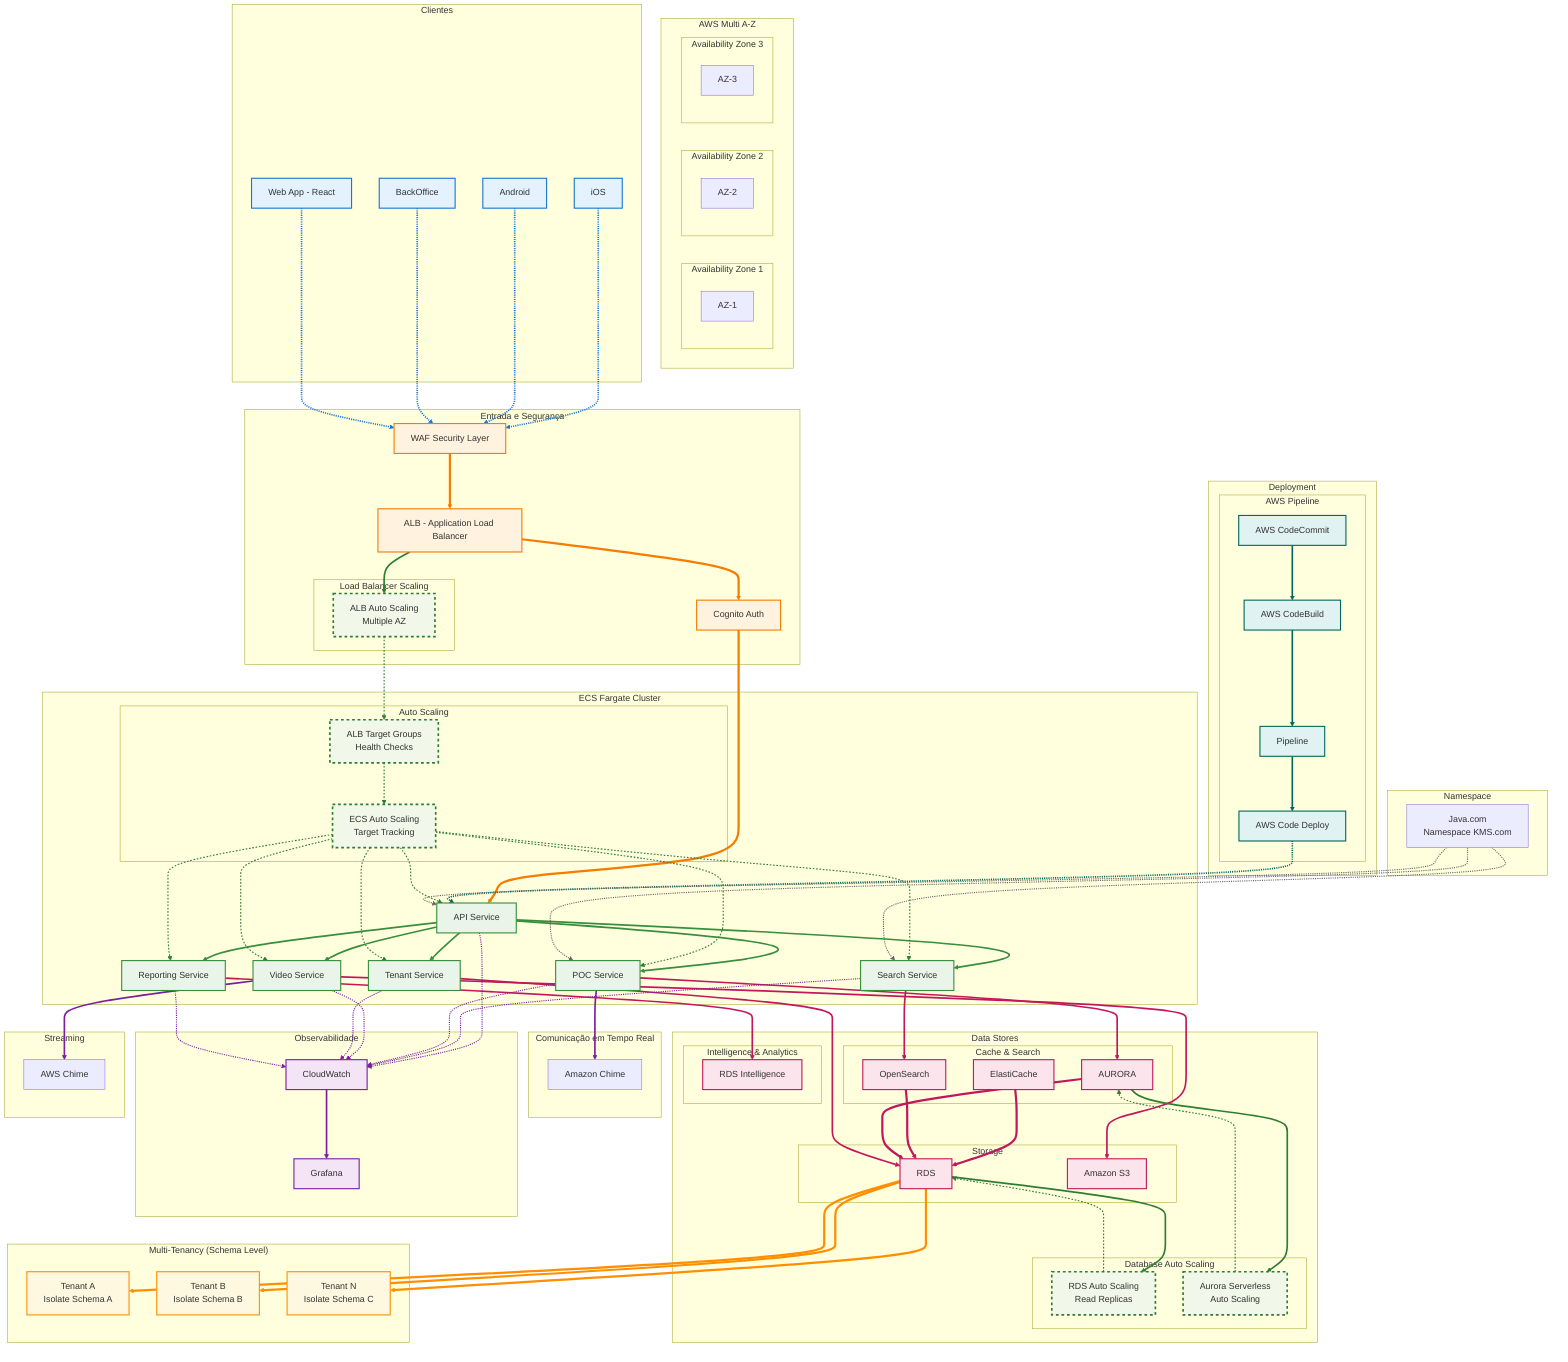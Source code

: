 graph TB
    %% Multi-AZ Deployment Layer
    subgraph "AWS Multi A-Z"
        subgraph AZ1["Availability Zone 1"]
            AZ1_LABEL[AZ-1]
        end
        subgraph AZ2["Availability Zone 2"]
            AZ2_LABEL[AZ-2]
        end
        subgraph AZ3["Availability Zone 3"]
            AZ3_LABEL[AZ-3]
        end
    end

    %% Client Applications
    subgraph "Clientes"
        IOS[iOS]
        ANDROID[Android]
        BACKOFFICE[BackOffice]
        WEBAPP[Web App - React]
    end

    %% CI/CD Pipeline
    subgraph "Deployment"
        subgraph "AWS Pipeline"
            CODECOMMIT[AWS CodeCommit]
            CODEBUILD[AWS CodeBuild]
            CODEDEPLOY[AWS Code Deploy]
            PIPELINE[Pipeline]
        end
    end

    %% Load Balancer and Security
    subgraph "Entrada e Segurança"
        WAF[WAF Security Layer]
        ALB[ALB - Application Load Balancer]
        COGNITO[Cognito Auth]
        
        subgraph "Load Balancer Scaling"
            ALB_AUTOSCALING[ALB Auto Scaling<br/>Multiple AZ]
        end
    end

    %% Namespace and Service Discovery
    subgraph "Namespace"
        NAMESPACE[Java.com<br/>Namespace KMS.com]
    end

    %% ECS Fargate Cluster
    subgraph "ECS Fargate Cluster"
        APISERVICE[API Service]
        SEARCHSERVICE[Search Service]
        DOCSERVICE[POC Service]
        VIDEOSERVICE[Video Service]
        TENANTSERVICE[Tenant Service]
        REPORTINGSERVICE[Reporting Service]
        
        subgraph "Auto Scaling"
            ECS_AUTOSCALING[ECS Auto Scaling<br/>Target Tracking]
            ALB_SCALING[ALB Target Groups<br/>Health Checks]
        end
    end

    %% Communication Services
    subgraph "Comunicação em Tempo Real"
        CHIME[Amazon Chime]
    end

    %% Data Layer
    subgraph "Data Stores"
        subgraph "Cache & Search"
            ELASTICACHE[ElastiCache]
            OPENSEARCH[OpenSearch]
            AURORA[AURORA]
        end
        
        subgraph "Storage"
            RDS[RDS]
            S3[Amazon S3]
        end
        
        subgraph "Intelligence & Analytics"
            RDSINTELL[RDS Intelligence]
        end
        
        subgraph "Database Auto Scaling"
            RDS_AUTOSCALING[RDS Auto Scaling<br/>Read Replicas]
            AURORA_AUTOSCALING[Aurora Serverless<br/>Auto Scaling]
        end
    end

    %% Observability
    subgraph "Observabilidade"
        CLOUDWATCH[CloudWatch]
        GRAFANA[Grafana]
    end

    %% Streaming
    subgraph "Streaming"
        CHIMESTREAM[AWS Chime]
    end

    %% Multi-Tenancy Schema Level
    subgraph "Multi-Tenancy (Schema Level)"
        TENANT1[Tenant A<br/>Isolate Schema A]
        TENANT2[Tenant B<br/>Isolate Schema B]
        TENANT3[Tenant N<br/>Isolate Schema C]
    end

    %% Client Connections
    IOS -.-> WAF
    ANDROID -.-> WAF
    BACKOFFICE -.-> WAF
    WEBAPP -.-> WAF

    %% Security Flow
    WAF ==> ALB
    ALB ==> COGNITO
    COGNITO ==> APISERVICE

    %% CI/CD Flow
    CODECOMMIT --> CODEBUILD
    CODEBUILD --> PIPELINE
    PIPELINE --> CODEDEPLOY
    CODEDEPLOY -.-> APISERVICE

    %% Service Mesh
    APISERVICE --> SEARCHSERVICE
    APISERVICE --> DOCSERVICE
    APISERVICE --> VIDEOSERVICE
    APISERVICE --> TENANTSERVICE
    APISERVICE --> REPORTINGSERVICE

    %% Auto Scaling Connections
    ECS_AUTOSCALING -.-> APISERVICE
    ECS_AUTOSCALING -.-> SEARCHSERVICE
    ECS_AUTOSCALING -.-> DOCSERVICE
    ECS_AUTOSCALING -.-> VIDEOSERVICE
    ECS_AUTOSCALING -.-> TENANTSERVICE
    ECS_AUTOSCALING -.-> REPORTINGSERVICE
    
    ALB_SCALING -.-> ECS_AUTOSCALING
    ALB --> ALB_AUTOSCALING
    ALB_AUTOSCALING -.-> ALB_SCALING

    %% Service Discovery
    NAMESPACE -.-> APISERVICE
    NAMESPACE -.-> SEARCHSERVICE
    NAMESPACE -.-> DOCSERVICE

    %% Real-time Communication
    DOCSERVICE ==> CHIME
    VIDEOSERVICE ==> CHIMESTREAM

    %% Data Connections
    ELASTICACHE ==> RDS
    OPENSEARCH ==> RDS
    AURORA ==> RDS

    SEARCHSERVICE ==> OPENSEARCH
    DOCSERVICE ==> AURORA
    VIDEOSERVICE ==> S3
    TENANTSERVICE ==> RDS
    REPORTINGSERVICE ==> RDSINTELL

    %% Database Auto Scaling Connections
    RDS --> RDS_AUTOSCALING
    AURORA --> AURORA_AUTOSCALING
    RDS_AUTOSCALING -.-> RDS
    AURORA_AUTOSCALING -.-> AURORA

    %% Multi-tenancy
    RDS ==> TENANT1
    RDS ==> TENANT2
    RDS ==> TENANT3

    %% Observability
    APISERVICE -.-> CLOUDWATCH
    SEARCHSERVICE -.-> CLOUDWATCH
    DOCSERVICE -.-> CLOUDWATCH
    VIDEOSERVICE -.-> CLOUDWATCH
    TENANTSERVICE -.-> CLOUDWATCH
    REPORTINGSERVICE -.-> CLOUDWATCH
    
    CLOUDWATCH --> GRAFANA

    %% Styling
    classDef clientStyle fill:#e3f2fd,stroke:#1976d2,stroke-width:2px
    classDef securityStyle fill:#fff3e0,stroke:#f57c00,stroke-width:2px
    classDef serviceStyle fill:#e8f5e8,stroke:#388e3c,stroke-width:2px
    classDef dataStyle fill:#fce4ec,stroke:#c2185b,stroke-width:2px
    classDef observeStyle fill:#f3e5f5,stroke:#7b1fa2,stroke-width:2px
    classDef cicdStyle fill:#e0f2f1,stroke:#00695c,stroke-width:2px
    classDef tenantStyle fill:#fff8e1,stroke:#ff8f00,stroke-width:2px
    classDef scalingStyle fill:#f1f8e9,stroke:#2e7d32,stroke-width:3px,stroke-dasharray: 5 5

    class IOS,ANDROID,BACKOFFICE,WEBAPP clientStyle
    class WAF,ALB,COGNITO securityStyle
    class APISERVICE,SEARCHSERVICE,DOCSERVICE,VIDEOSERVICE,TENANTSERVICE,REPORTINGSERVICE serviceStyle
    class ELASTICACHE,OPENSEARCH,AURORA,RDS,S3,RDSINTELL dataStyle
    class CLOUDWATCH,GRAFANA observeStyle
    class CODECOMMIT,CODEBUILD,CODEDEPLOY,PIPELINE cicdStyle
    class TENANT1,TENANT2,TENANT3 tenantStyle
    class ECS_AUTOSCALING,ALB_SCALING,ALB_AUTOSCALING,RDS_AUTOSCALING,AURORA_AUTOSCALING scalingStyle

    %% Link Styles (Colored Arrows)
    %% Client to Security (Blue to Orange)
    linkStyle 0 stroke:#1976d2,stroke-width:3px
    linkStyle 1 stroke:#1976d2,stroke-width:3px
    linkStyle 2 stroke:#1976d2,stroke-width:3px
    linkStyle 3 stroke:#1976d2,stroke-width:3px
    
    %% Security Flow (Orange)
    linkStyle 4 stroke:#f57c00,stroke-width:4px
    linkStyle 5 stroke:#f57c00,stroke-width:4px
    linkStyle 6 stroke:#f57c00,stroke-width:4px
    
    %% CI/CD Flow (Teal)
    linkStyle 7 stroke:#00695c,stroke-width:3px
    linkStyle 8 stroke:#00695c,stroke-width:3px
    linkStyle 9 stroke:#00695c,stroke-width:3px
    linkStyle 10 stroke:#00695c,stroke-width:3px
    
    %% Service Mesh (Green)
    linkStyle 11 stroke:#388e3c,stroke-width:3px
    linkStyle 12 stroke:#388e3c,stroke-width:3px
    linkStyle 13 stroke:#388e3c,stroke-width:3px
    linkStyle 14 stroke:#388e3c,stroke-width:3px
    linkStyle 15 stroke:#388e3c,stroke-width:3px
    
    %% Auto Scaling Connections (Light Green)
    linkStyle 16 stroke:#2e7d32,stroke-width:2px,stroke-dasharray: 3 3
    linkStyle 17 stroke:#2e7d32,stroke-width:2px,stroke-dasharray: 3 3
    linkStyle 18 stroke:#2e7d32,stroke-width:2px,stroke-dasharray: 3 3
    linkStyle 19 stroke:#2e7d32,stroke-width:2px,stroke-dasharray: 3 3
    linkStyle 20 stroke:#2e7d32,stroke-width:2px,stroke-dasharray: 3 3
    linkStyle 21 stroke:#2e7d32,stroke-width:2px,stroke-dasharray: 3 3
    linkStyle 22 stroke:#2e7d32,stroke-width:2px,stroke-dasharray: 3 3
    linkStyle 23 stroke:#2e7d32,stroke-width:3px
    linkStyle 24 stroke:#2e7d32,stroke-width:2px,stroke-dasharray: 3 3
    
    %% Service Discovery (Gray)
    linkStyle 25 stroke:#666,stroke-width:2px
    linkStyle 26 stroke:#666,stroke-width:2px
    linkStyle 27 stroke:#666,stroke-width:2px
    
    %% Real-time Communication (Purple)
    linkStyle 28 stroke:#7b1fa2,stroke-width:3px
    linkStyle 29 stroke:#7b1fa2,stroke-width:3px
    
    %% Data Connections (Pink)
    linkStyle 30 stroke:#c2185b,stroke-width:4px
    linkStyle 31 stroke:#c2185b,stroke-width:4px
    linkStyle 32 stroke:#c2185b,stroke-width:4px
    linkStyle 33 stroke:#c2185b,stroke-width:3px
    linkStyle 34 stroke:#c2185b,stroke-width:3px
    linkStyle 35 stroke:#c2185b,stroke-width:3px
    linkStyle 36 stroke:#c2185b,stroke-width:3px
    linkStyle 37 stroke:#c2185b,stroke-width:3px
    
    %% Database Auto Scaling (Green)
    linkStyle 38 stroke:#2e7d32,stroke-width:3px
    linkStyle 39 stroke:#2e7d32,stroke-width:3px
    linkStyle 40 stroke:#2e7d32,stroke-width:2px,stroke-dasharray: 3 3
    linkStyle 41 stroke:#2e7d32,stroke-width:2px,stroke-dasharray: 3 3
    
    %% Multi-tenancy (Orange)
    linkStyle 42 stroke:#ff8f00,stroke-width:4px
    linkStyle 43 stroke:#ff8f00,stroke-width:4px
    linkStyle 44 stroke:#ff8f00,stroke-width:4px
    
    %% Observability (Purple)
    linkStyle 45 stroke:#7b1fa2,stroke-width:2px
    linkStyle 46 stroke:#7b1fa2,stroke-width:2px
    linkStyle 47 stroke:#7b1fa2,stroke-width:2px
    linkStyle 48 stroke:#7b1fa2,stroke-width:2px
    linkStyle 49 stroke:#7b1fa2,stroke-width:2px
    linkStyle 50 stroke:#7b1fa2,stroke-width:2px
    linkStyle 51 stroke:#7b1fa2,stroke-width:3px
